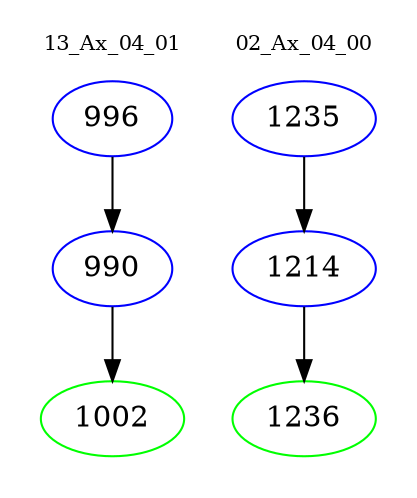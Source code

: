 digraph{
subgraph cluster_0 {
color = white
label = "13_Ax_04_01";
fontsize=10;
T0_996 [label="996", color="blue"]
T0_996 -> T0_990 [color="black"]
T0_990 [label="990", color="blue"]
T0_990 -> T0_1002 [color="black"]
T0_1002 [label="1002", color="green"]
}
subgraph cluster_1 {
color = white
label = "02_Ax_04_00";
fontsize=10;
T1_1235 [label="1235", color="blue"]
T1_1235 -> T1_1214 [color="black"]
T1_1214 [label="1214", color="blue"]
T1_1214 -> T1_1236 [color="black"]
T1_1236 [label="1236", color="green"]
}
}

